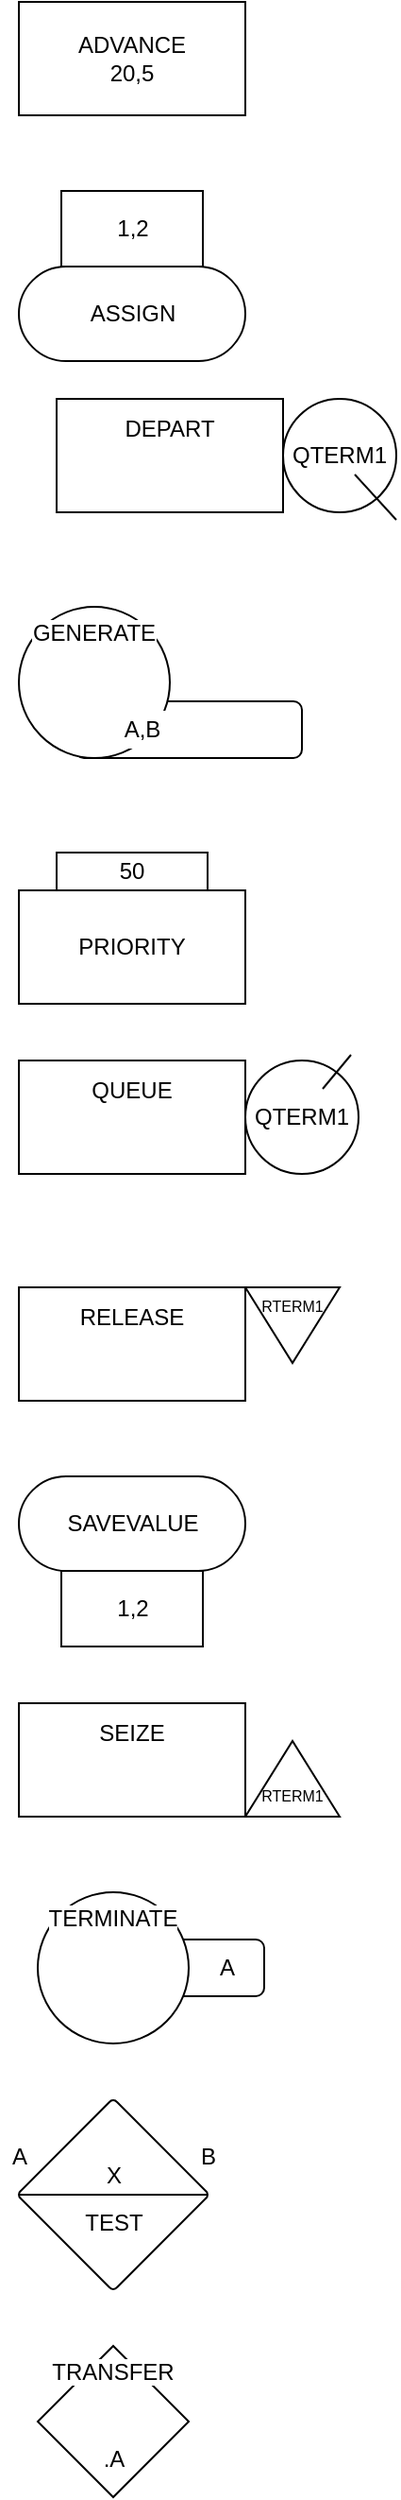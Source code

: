 <mxfile version="18.1.3" type="device"><diagram id="b5jF5Ehrv113ILvDeqp4" name="Page-1"><mxGraphModel dx="1944" dy="1164" grid="1" gridSize="10" guides="1" tooltips="1" connect="1" arrows="1" fold="1" page="1" pageScale="1" pageWidth="827" pageHeight="1169" math="0" shadow="0"><root><mxCell id="0"/><mxCell id="1" parent="0"/><mxCell id="TqRCoRW5vjMTQsxi6WLX-4" value="ADVANCE&lt;br&gt;20,5" style="rounded=0;whiteSpace=wrap;html=1;" vertex="1" parent="1"><mxGeometry x="10" width="120" height="60" as="geometry"/></mxCell><mxCell id="TqRCoRW5vjMTQsxi6WLX-15" value="" style="group" vertex="1" connectable="0" parent="1"><mxGeometry x="10" y="100" width="120" height="90" as="geometry"/></mxCell><mxCell id="TqRCoRW5vjMTQsxi6WLX-6" value="ASSIGN" style="html=1;dashed=0;whitespace=wrap;shape=mxgraph.dfd.start" vertex="1" parent="TqRCoRW5vjMTQsxi6WLX-15"><mxGeometry y="40" width="120" height="50" as="geometry"/></mxCell><mxCell id="TqRCoRW5vjMTQsxi6WLX-7" value="1,2" style="rounded=0;whiteSpace=wrap;html=1;" vertex="1" parent="TqRCoRW5vjMTQsxi6WLX-15"><mxGeometry x="22.5" width="75" height="40" as="geometry"/></mxCell><mxCell id="TqRCoRW5vjMTQsxi6WLX-16" value="" style="group" vertex="1" connectable="0" parent="1"><mxGeometry x="30" y="210" width="180" height="64" as="geometry"/></mxCell><mxCell id="TqRCoRW5vjMTQsxi6WLX-8" value="DEPART&lt;br&gt;&lt;br&gt;&lt;br&gt;" style="rounded=0;whiteSpace=wrap;html=1;" vertex="1" parent="TqRCoRW5vjMTQsxi6WLX-16"><mxGeometry width="120" height="60" as="geometry"/></mxCell><mxCell id="TqRCoRW5vjMTQsxi6WLX-9" value="QTERM1" style="ellipse;whiteSpace=wrap;html=1;aspect=fixed;" vertex="1" parent="TqRCoRW5vjMTQsxi6WLX-16"><mxGeometry x="120" width="60" height="60" as="geometry"/></mxCell><mxCell id="TqRCoRW5vjMTQsxi6WLX-10" value="" style="endArrow=none;html=1;rounded=0;" edge="1" parent="TqRCoRW5vjMTQsxi6WLX-16"><mxGeometry width="50" height="50" relative="1" as="geometry"><mxPoint x="158" y="40" as="sourcePoint"/><mxPoint x="180" y="64" as="targetPoint"/></mxGeometry></mxCell><mxCell id="TqRCoRW5vjMTQsxi6WLX-20" value="" style="group" vertex="1" connectable="0" parent="1"><mxGeometry x="10" y="450" width="120" height="80" as="geometry"/></mxCell><mxCell id="TqRCoRW5vjMTQsxi6WLX-18" value="PRIORITY&lt;br&gt;" style="rounded=0;whiteSpace=wrap;html=1;strokeColor=#000000;fillColor=default;" vertex="1" parent="TqRCoRW5vjMTQsxi6WLX-20"><mxGeometry y="20" width="120" height="60" as="geometry"/></mxCell><mxCell id="TqRCoRW5vjMTQsxi6WLX-19" value="50" style="rounded=0;whiteSpace=wrap;html=1;strokeColor=#000000;fillColor=default;" vertex="1" parent="TqRCoRW5vjMTQsxi6WLX-20"><mxGeometry x="20" width="80" height="20" as="geometry"/></mxCell><mxCell id="TqRCoRW5vjMTQsxi6WLX-25" value="" style="group" vertex="1" connectable="0" parent="1"><mxGeometry x="10" y="557" width="180" height="63" as="geometry"/></mxCell><mxCell id="TqRCoRW5vjMTQsxi6WLX-22" value="QUEUE&lt;br&gt;&lt;br&gt;&lt;br&gt;" style="rounded=0;whiteSpace=wrap;html=1;" vertex="1" parent="TqRCoRW5vjMTQsxi6WLX-25"><mxGeometry y="3" width="120" height="60" as="geometry"/></mxCell><mxCell id="TqRCoRW5vjMTQsxi6WLX-23" value="QTERM1" style="ellipse;whiteSpace=wrap;html=1;aspect=fixed;" vertex="1" parent="TqRCoRW5vjMTQsxi6WLX-25"><mxGeometry x="120" y="3" width="60" height="60" as="geometry"/></mxCell><mxCell id="TqRCoRW5vjMTQsxi6WLX-24" value="" style="endArrow=none;html=1;rounded=0;" edge="1" parent="TqRCoRW5vjMTQsxi6WLX-25"><mxGeometry width="50" height="50" relative="1" as="geometry"><mxPoint x="176" as="sourcePoint"/><mxPoint x="161" y="18" as="targetPoint"/></mxGeometry></mxCell><mxCell id="TqRCoRW5vjMTQsxi6WLX-29" value="" style="group" vertex="1" connectable="0" parent="1"><mxGeometry x="10" y="680" width="170" height="60" as="geometry"/></mxCell><mxCell id="TqRCoRW5vjMTQsxi6WLX-26" value="RELEASE&lt;br&gt;&lt;br&gt;&lt;br&gt;" style="rounded=0;whiteSpace=wrap;html=1;strokeColor=#000000;fillColor=default;" vertex="1" parent="TqRCoRW5vjMTQsxi6WLX-29"><mxGeometry width="120" height="60" as="geometry"/></mxCell><mxCell id="TqRCoRW5vjMTQsxi6WLX-28" value="RTERM1&lt;br style=&quot;font-size: 8px;&quot;&gt;&lt;br style=&quot;font-size: 8px;&quot;&gt;&lt;br style=&quot;font-size: 8px;&quot;&gt;" style="triangle;whiteSpace=wrap;html=1;dashed=0;direction=south;strokeColor=#000000;fillColor=default;fontSize=8;" vertex="1" parent="TqRCoRW5vjMTQsxi6WLX-29"><mxGeometry x="120" width="50" height="40" as="geometry"/></mxCell><mxCell id="TqRCoRW5vjMTQsxi6WLX-37" value="" style="group" vertex="1" connectable="0" parent="1"><mxGeometry x="10" y="780" width="120" height="90" as="geometry"/></mxCell><mxCell id="TqRCoRW5vjMTQsxi6WLX-35" value="SAVEVALUE" style="html=1;dashed=0;whitespace=wrap;shape=mxgraph.dfd.start" vertex="1" parent="TqRCoRW5vjMTQsxi6WLX-37"><mxGeometry width="120" height="50" as="geometry"/></mxCell><mxCell id="TqRCoRW5vjMTQsxi6WLX-36" value="1,2" style="rounded=0;whiteSpace=wrap;html=1;" vertex="1" parent="TqRCoRW5vjMTQsxi6WLX-37"><mxGeometry x="22.5" y="50" width="75" height="40" as="geometry"/></mxCell><mxCell id="TqRCoRW5vjMTQsxi6WLX-56" value="" style="group" vertex="1" connectable="0" parent="1"><mxGeometry x="10" y="900" width="170" height="60" as="geometry"/></mxCell><mxCell id="TqRCoRW5vjMTQsxi6WLX-53" value="SEIZE&lt;br&gt;&lt;br&gt;&lt;br&gt;" style="rounded=0;whiteSpace=wrap;html=1;strokeColor=#000000;fillColor=default;" vertex="1" parent="TqRCoRW5vjMTQsxi6WLX-56"><mxGeometry width="120" height="60" as="geometry"/></mxCell><mxCell id="TqRCoRW5vjMTQsxi6WLX-54" value="&lt;br&gt;&lt;br&gt;RTERM1" style="triangle;whiteSpace=wrap;html=1;dashed=0;direction=south;strokeColor=#000000;fillColor=default;fontSize=8;flipV=1;" vertex="1" parent="TqRCoRW5vjMTQsxi6WLX-56"><mxGeometry x="120" y="20" width="50" height="40" as="geometry"/></mxCell><mxCell id="TqRCoRW5vjMTQsxi6WLX-72" value="" style="group" vertex="1" connectable="0" parent="1"><mxGeometry y="1110" width="120" height="100" as="geometry"/></mxCell><mxCell id="TqRCoRW5vjMTQsxi6WLX-67" value="" style="verticalLabelPosition=bottom;verticalAlign=top;html=1;shape=mxgraph.flowchart.sort;fontSize=12;strokeColor=#000000;fillColor=default;" vertex="1" parent="TqRCoRW5vjMTQsxi6WLX-72"><mxGeometry x="10" width="100" height="100" as="geometry"/></mxCell><mxCell id="TqRCoRW5vjMTQsxi6WLX-68" value="TEST" style="text;html=1;align=center;verticalAlign=middle;resizable=0;points=[];autosize=1;strokeColor=none;fillColor=none;fontSize=12;" vertex="1" parent="TqRCoRW5vjMTQsxi6WLX-72"><mxGeometry x="35" y="55" width="50" height="20" as="geometry"/></mxCell><mxCell id="TqRCoRW5vjMTQsxi6WLX-69" value="X" style="text;html=1;align=center;verticalAlign=middle;resizable=0;points=[];autosize=1;strokeColor=none;fillColor=none;fontSize=12;" vertex="1" parent="TqRCoRW5vjMTQsxi6WLX-72"><mxGeometry x="50" y="30" width="20" height="20" as="geometry"/></mxCell><mxCell id="TqRCoRW5vjMTQsxi6WLX-70" value="A" style="text;html=1;align=center;verticalAlign=middle;resizable=0;points=[];autosize=1;strokeColor=none;fillColor=none;fontSize=12;" vertex="1" parent="TqRCoRW5vjMTQsxi6WLX-72"><mxGeometry y="20" width="20" height="20" as="geometry"/></mxCell><mxCell id="TqRCoRW5vjMTQsxi6WLX-71" value="B" style="text;html=1;align=center;verticalAlign=middle;resizable=0;points=[];autosize=1;strokeColor=none;fillColor=none;fontSize=12;" vertex="1" parent="TqRCoRW5vjMTQsxi6WLX-72"><mxGeometry x="100" y="20" width="20" height="20" as="geometry"/></mxCell><mxCell id="TqRCoRW5vjMTQsxi6WLX-74" value="" style="group" vertex="1" connectable="0" parent="1"><mxGeometry x="10" y="320" width="150" height="80" as="geometry"/></mxCell><mxCell id="TqRCoRW5vjMTQsxi6WLX-3" value="" style="rounded=1;whiteSpace=wrap;html=1;" vertex="1" parent="TqRCoRW5vjMTQsxi6WLX-74"><mxGeometry x="30" y="50" width="120" height="30" as="geometry"/></mxCell><mxCell id="TqRCoRW5vjMTQsxi6WLX-2" value="GENERATE" style="ellipse;whiteSpace=wrap;html=1;aspect=fixed;verticalAlign=top;labelBackgroundColor=default;labelBorderColor=none;" vertex="1" parent="TqRCoRW5vjMTQsxi6WLX-74"><mxGeometry width="80" height="80" as="geometry"/></mxCell><mxCell id="TqRCoRW5vjMTQsxi6WLX-11" value="A,B" style="text;html=1;align=center;verticalAlign=middle;resizable=0;points=[];autosize=1;strokeColor=none;fillColor=default;" vertex="1" parent="TqRCoRW5vjMTQsxi6WLX-74"><mxGeometry x="50" y="55" width="30" height="20" as="geometry"/></mxCell><mxCell id="TqRCoRW5vjMTQsxi6WLX-75" value="" style="group" vertex="1" connectable="0" parent="1"><mxGeometry x="20" y="1000" width="120" height="80" as="geometry"/></mxCell><mxCell id="TqRCoRW5vjMTQsxi6WLX-63" value="" style="rounded=1;whiteSpace=wrap;html=1;" vertex="1" parent="TqRCoRW5vjMTQsxi6WLX-75"><mxGeometry x="65" y="25" width="55" height="30" as="geometry"/></mxCell><mxCell id="TqRCoRW5vjMTQsxi6WLX-64" value="TERMINATE" style="ellipse;whiteSpace=wrap;html=1;aspect=fixed;verticalAlign=top;labelBackgroundColor=default;" vertex="1" parent="TqRCoRW5vjMTQsxi6WLX-75"><mxGeometry width="80" height="80" as="geometry"/></mxCell><mxCell id="TqRCoRW5vjMTQsxi6WLX-65" value="A" style="text;html=1;align=center;verticalAlign=middle;resizable=0;points=[];autosize=1;strokeColor=none;fillColor=default;" vertex="1" parent="TqRCoRW5vjMTQsxi6WLX-75"><mxGeometry x="90" y="30" width="20" height="20" as="geometry"/></mxCell><mxCell id="TqRCoRW5vjMTQsxi6WLX-119" value="" style="group" vertex="1" connectable="0" parent="1"><mxGeometry x="20" y="1240" width="80" height="80" as="geometry"/></mxCell><mxCell id="TqRCoRW5vjMTQsxi6WLX-73" value="TRANSFER" style="rhombus;whiteSpace=wrap;html=1;fontSize=12;strokeColor=#000000;fillColor=default;labelPosition=center;verticalLabelPosition=middle;align=center;verticalAlign=top;labelBackgroundColor=default;" vertex="1" parent="TqRCoRW5vjMTQsxi6WLX-119"><mxGeometry width="80" height="80" as="geometry"/></mxCell><mxCell id="TqRCoRW5vjMTQsxi6WLX-76" value=".A" style="text;html=1;align=center;verticalAlign=middle;resizable=0;points=[];autosize=1;strokeColor=none;fillColor=none;fontSize=12;" vertex="1" parent="TqRCoRW5vjMTQsxi6WLX-119"><mxGeometry x="25" y="50" width="30" height="20" as="geometry"/></mxCell></root></mxGraphModel></diagram></mxfile>